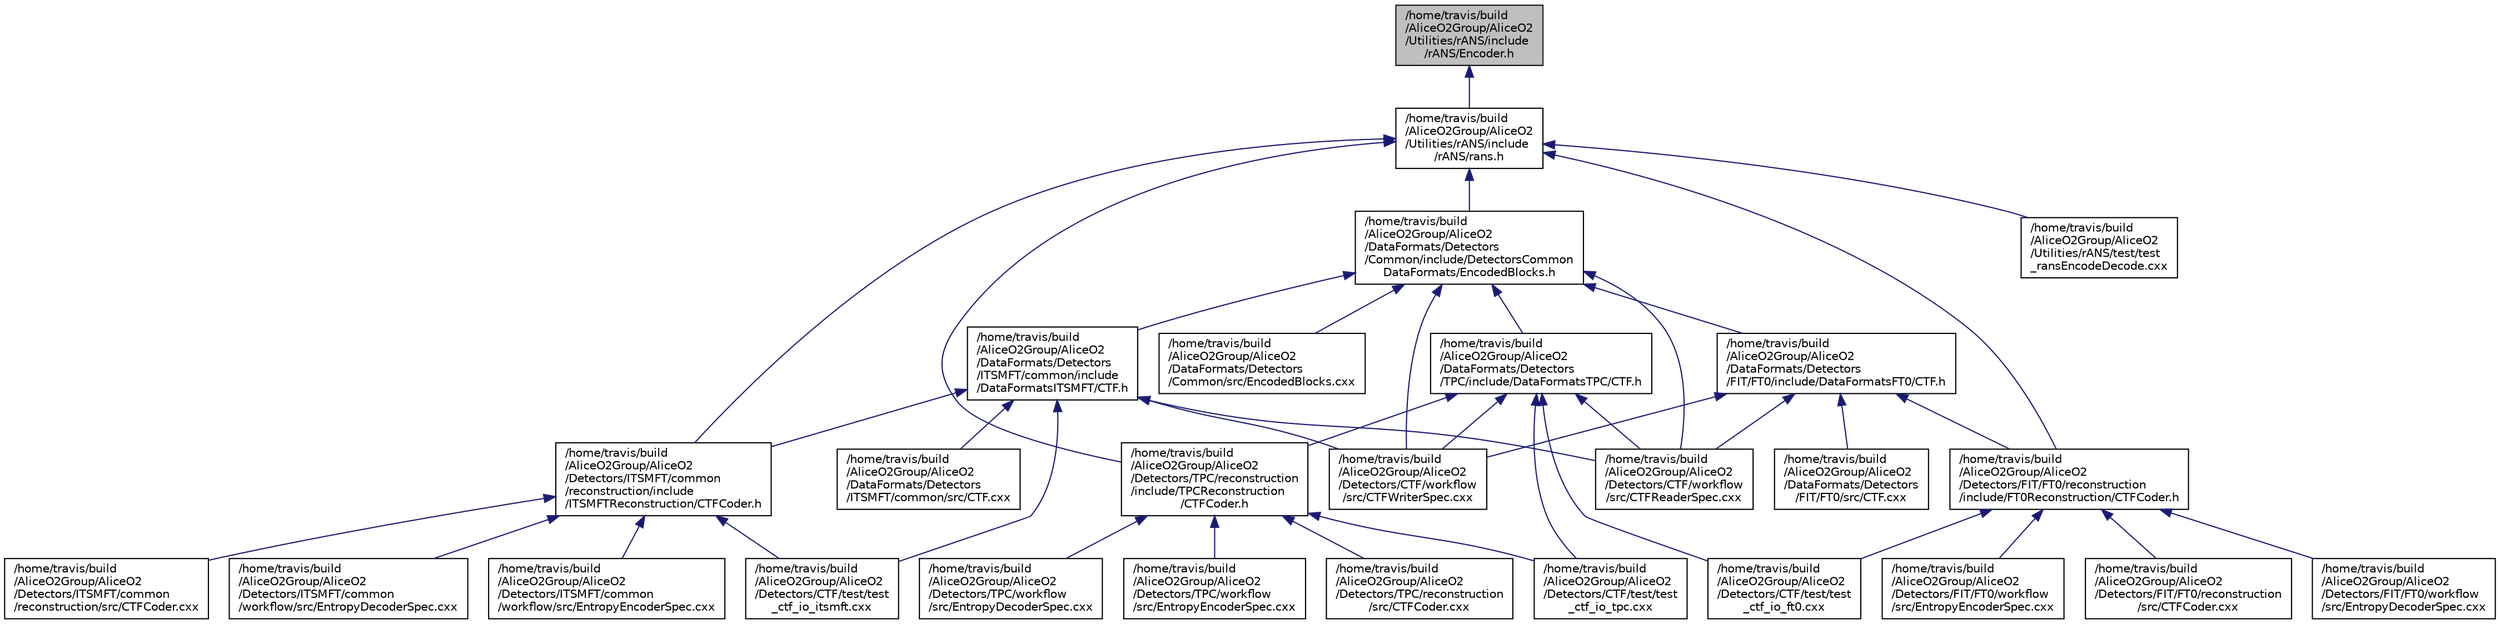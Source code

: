 digraph "/home/travis/build/AliceO2Group/AliceO2/Utilities/rANS/include/rANS/Encoder.h"
{
 // INTERACTIVE_SVG=YES
  bgcolor="transparent";
  edge [fontname="Helvetica",fontsize="10",labelfontname="Helvetica",labelfontsize="10"];
  node [fontname="Helvetica",fontsize="10",shape=record];
  Node21 [label="/home/travis/build\l/AliceO2Group/AliceO2\l/Utilities/rANS/include\l/rANS/Encoder.h",height=0.2,width=0.4,color="black", fillcolor="grey75", style="filled", fontcolor="black"];
  Node21 -> Node22 [dir="back",color="midnightblue",fontsize="10",style="solid",fontname="Helvetica"];
  Node22 [label="/home/travis/build\l/AliceO2Group/AliceO2\l/Utilities/rANS/include\l/rANS/rans.h",height=0.2,width=0.4,color="black",URL="$d4/de7/rans_8h.html",tooltip="header for public api "];
  Node22 -> Node23 [dir="back",color="midnightblue",fontsize="10",style="solid",fontname="Helvetica"];
  Node23 [label="/home/travis/build\l/AliceO2Group/AliceO2\l/DataFormats/Detectors\l/Common/include/DetectorsCommon\lDataFormats/EncodedBlocks.h",height=0.2,width=0.4,color="black",URL="$da/d91/EncodedBlocks_8h.html"];
  Node23 -> Node24 [dir="back",color="midnightblue",fontsize="10",style="solid",fontname="Helvetica"];
  Node24 [label="/home/travis/build\l/AliceO2Group/AliceO2\l/DataFormats/Detectors\l/Common/src/EncodedBlocks.cxx",height=0.2,width=0.4,color="black",URL="$d2/dd6/EncodedBlocks_8cxx.html"];
  Node23 -> Node25 [dir="back",color="midnightblue",fontsize="10",style="solid",fontname="Helvetica"];
  Node25 [label="/home/travis/build\l/AliceO2Group/AliceO2\l/DataFormats/Detectors\l/FIT/FT0/include/DataFormatsFT0/CTF.h",height=0.2,width=0.4,color="black",URL="$d1/d77/FIT_2FT0_2include_2DataFormatsFT0_2CTF_8h.html"];
  Node25 -> Node26 [dir="back",color="midnightblue",fontsize="10",style="solid",fontname="Helvetica"];
  Node26 [label="/home/travis/build\l/AliceO2Group/AliceO2\l/DataFormats/Detectors\l/FIT/FT0/src/CTF.cxx",height=0.2,width=0.4,color="black",URL="$da/dfa/FIT_2FT0_2src_2CTF_8cxx.html"];
  Node25 -> Node27 [dir="back",color="midnightblue",fontsize="10",style="solid",fontname="Helvetica"];
  Node27 [label="/home/travis/build\l/AliceO2Group/AliceO2\l/Detectors/CTF/workflow\l/src/CTFReaderSpec.cxx",height=0.2,width=0.4,color="black",URL="$d8/d12/CTFReaderSpec_8cxx.html"];
  Node25 -> Node28 [dir="back",color="midnightblue",fontsize="10",style="solid",fontname="Helvetica"];
  Node28 [label="/home/travis/build\l/AliceO2Group/AliceO2\l/Detectors/CTF/workflow\l/src/CTFWriterSpec.cxx",height=0.2,width=0.4,color="black",URL="$d4/dd7/CTFWriterSpec_8cxx.html"];
  Node25 -> Node29 [dir="back",color="midnightblue",fontsize="10",style="solid",fontname="Helvetica"];
  Node29 [label="/home/travis/build\l/AliceO2Group/AliceO2\l/Detectors/FIT/FT0/reconstruction\l/include/FT0Reconstruction/CTFCoder.h",height=0.2,width=0.4,color="black",URL="$da/ddf/FIT_2FT0_2reconstruction_2include_2FT0Reconstruction_2CTFCoder_8h.html"];
  Node29 -> Node30 [dir="back",color="midnightblue",fontsize="10",style="solid",fontname="Helvetica"];
  Node30 [label="/home/travis/build\l/AliceO2Group/AliceO2\l/Detectors/CTF/test/test\l_ctf_io_ft0.cxx",height=0.2,width=0.4,color="black",URL="$d3/d53/test__ctf__io__ft0_8cxx.html"];
  Node29 -> Node31 [dir="back",color="midnightblue",fontsize="10",style="solid",fontname="Helvetica"];
  Node31 [label="/home/travis/build\l/AliceO2Group/AliceO2\l/Detectors/FIT/FT0/reconstruction\l/src/CTFCoder.cxx",height=0.2,width=0.4,color="black",URL="$d7/d9d/FIT_2FT0_2reconstruction_2src_2CTFCoder_8cxx.html"];
  Node29 -> Node32 [dir="back",color="midnightblue",fontsize="10",style="solid",fontname="Helvetica"];
  Node32 [label="/home/travis/build\l/AliceO2Group/AliceO2\l/Detectors/FIT/FT0/workflow\l/src/EntropyDecoderSpec.cxx",height=0.2,width=0.4,color="black",URL="$d5/de7/FIT_2FT0_2workflow_2src_2EntropyDecoderSpec_8cxx.html"];
  Node29 -> Node33 [dir="back",color="midnightblue",fontsize="10",style="solid",fontname="Helvetica"];
  Node33 [label="/home/travis/build\l/AliceO2Group/AliceO2\l/Detectors/FIT/FT0/workflow\l/src/EntropyEncoderSpec.cxx",height=0.2,width=0.4,color="black",URL="$de/db3/FIT_2FT0_2workflow_2src_2EntropyEncoderSpec_8cxx.html"];
  Node23 -> Node34 [dir="back",color="midnightblue",fontsize="10",style="solid",fontname="Helvetica"];
  Node34 [label="/home/travis/build\l/AliceO2Group/AliceO2\l/DataFormats/Detectors\l/ITSMFT/common/include\l/DataFormatsITSMFT/CTF.h",height=0.2,width=0.4,color="black",URL="$dc/d8e/ITSMFT_2common_2include_2DataFormatsITSMFT_2CTF_8h.html"];
  Node34 -> Node35 [dir="back",color="midnightblue",fontsize="10",style="solid",fontname="Helvetica"];
  Node35 [label="/home/travis/build\l/AliceO2Group/AliceO2\l/DataFormats/Detectors\l/ITSMFT/common/src/CTF.cxx",height=0.2,width=0.4,color="black",URL="$d0/d9d/ITSMFT_2common_2src_2CTF_8cxx.html"];
  Node34 -> Node36 [dir="back",color="midnightblue",fontsize="10",style="solid",fontname="Helvetica"];
  Node36 [label="/home/travis/build\l/AliceO2Group/AliceO2\l/Detectors/CTF/test/test\l_ctf_io_itsmft.cxx",height=0.2,width=0.4,color="black",URL="$db/db0/test__ctf__io__itsmft_8cxx.html"];
  Node34 -> Node27 [dir="back",color="midnightblue",fontsize="10",style="solid",fontname="Helvetica"];
  Node34 -> Node28 [dir="back",color="midnightblue",fontsize="10",style="solid",fontname="Helvetica"];
  Node34 -> Node37 [dir="back",color="midnightblue",fontsize="10",style="solid",fontname="Helvetica"];
  Node37 [label="/home/travis/build\l/AliceO2Group/AliceO2\l/Detectors/ITSMFT/common\l/reconstruction/include\l/ITSMFTReconstruction/CTFCoder.h",height=0.2,width=0.4,color="black",URL="$d4/d81/ITSMFT_2common_2reconstruction_2include_2ITSMFTReconstruction_2CTFCoder_8h.html"];
  Node37 -> Node36 [dir="back",color="midnightblue",fontsize="10",style="solid",fontname="Helvetica"];
  Node37 -> Node38 [dir="back",color="midnightblue",fontsize="10",style="solid",fontname="Helvetica"];
  Node38 [label="/home/travis/build\l/AliceO2Group/AliceO2\l/Detectors/ITSMFT/common\l/reconstruction/src/CTFCoder.cxx",height=0.2,width=0.4,color="black",URL="$d0/d07/ITSMFT_2common_2reconstruction_2src_2CTFCoder_8cxx.html"];
  Node37 -> Node39 [dir="back",color="midnightblue",fontsize="10",style="solid",fontname="Helvetica"];
  Node39 [label="/home/travis/build\l/AliceO2Group/AliceO2\l/Detectors/ITSMFT/common\l/workflow/src/EntropyDecoderSpec.cxx",height=0.2,width=0.4,color="black",URL="$d8/d02/ITSMFT_2common_2workflow_2src_2EntropyDecoderSpec_8cxx.html"];
  Node37 -> Node40 [dir="back",color="midnightblue",fontsize="10",style="solid",fontname="Helvetica"];
  Node40 [label="/home/travis/build\l/AliceO2Group/AliceO2\l/Detectors/ITSMFT/common\l/workflow/src/EntropyEncoderSpec.cxx",height=0.2,width=0.4,color="black",URL="$d5/d11/ITSMFT_2common_2workflow_2src_2EntropyEncoderSpec_8cxx.html"];
  Node23 -> Node41 [dir="back",color="midnightblue",fontsize="10",style="solid",fontname="Helvetica"];
  Node41 [label="/home/travis/build\l/AliceO2Group/AliceO2\l/DataFormats/Detectors\l/TPC/include/DataFormatsTPC/CTF.h",height=0.2,width=0.4,color="black",URL="$d8/d9c/TPC_2include_2DataFormatsTPC_2CTF_8h.html"];
  Node41 -> Node30 [dir="back",color="midnightblue",fontsize="10",style="solid",fontname="Helvetica"];
  Node41 -> Node42 [dir="back",color="midnightblue",fontsize="10",style="solid",fontname="Helvetica"];
  Node42 [label="/home/travis/build\l/AliceO2Group/AliceO2\l/Detectors/CTF/test/test\l_ctf_io_tpc.cxx",height=0.2,width=0.4,color="black",URL="$df/d43/test__ctf__io__tpc_8cxx.html"];
  Node41 -> Node27 [dir="back",color="midnightblue",fontsize="10",style="solid",fontname="Helvetica"];
  Node41 -> Node28 [dir="back",color="midnightblue",fontsize="10",style="solid",fontname="Helvetica"];
  Node41 -> Node43 [dir="back",color="midnightblue",fontsize="10",style="solid",fontname="Helvetica"];
  Node43 [label="/home/travis/build\l/AliceO2Group/AliceO2\l/Detectors/TPC/reconstruction\l/include/TPCReconstruction\l/CTFCoder.h",height=0.2,width=0.4,color="black",URL="$d9/de3/TPC_2reconstruction_2include_2TPCReconstruction_2CTFCoder_8h.html"];
  Node43 -> Node42 [dir="back",color="midnightblue",fontsize="10",style="solid",fontname="Helvetica"];
  Node43 -> Node44 [dir="back",color="midnightblue",fontsize="10",style="solid",fontname="Helvetica"];
  Node44 [label="/home/travis/build\l/AliceO2Group/AliceO2\l/Detectors/TPC/reconstruction\l/src/CTFCoder.cxx",height=0.2,width=0.4,color="black",URL="$d4/d51/TPC_2reconstruction_2src_2CTFCoder_8cxx.html"];
  Node43 -> Node45 [dir="back",color="midnightblue",fontsize="10",style="solid",fontname="Helvetica"];
  Node45 [label="/home/travis/build\l/AliceO2Group/AliceO2\l/Detectors/TPC/workflow\l/src/EntropyDecoderSpec.cxx",height=0.2,width=0.4,color="black",URL="$db/d6d/TPC_2workflow_2src_2EntropyDecoderSpec_8cxx.html"];
  Node43 -> Node46 [dir="back",color="midnightblue",fontsize="10",style="solid",fontname="Helvetica"];
  Node46 [label="/home/travis/build\l/AliceO2Group/AliceO2\l/Detectors/TPC/workflow\l/src/EntropyEncoderSpec.cxx",height=0.2,width=0.4,color="black",URL="$db/dd4/TPC_2workflow_2src_2EntropyEncoderSpec_8cxx.html"];
  Node23 -> Node27 [dir="back",color="midnightblue",fontsize="10",style="solid",fontname="Helvetica"];
  Node23 -> Node28 [dir="back",color="midnightblue",fontsize="10",style="solid",fontname="Helvetica"];
  Node22 -> Node29 [dir="back",color="midnightblue",fontsize="10",style="solid",fontname="Helvetica"];
  Node22 -> Node37 [dir="back",color="midnightblue",fontsize="10",style="solid",fontname="Helvetica"];
  Node22 -> Node43 [dir="back",color="midnightblue",fontsize="10",style="solid",fontname="Helvetica"];
  Node22 -> Node47 [dir="back",color="midnightblue",fontsize="10",style="solid",fontname="Helvetica"];
  Node47 [label="/home/travis/build\l/AliceO2Group/AliceO2\l/Utilities/rANS/test/test\l_ransEncodeDecode.cxx",height=0.2,width=0.4,color="black",URL="$d6/d7c/test__ransEncodeDecode_8cxx.html"];
}
